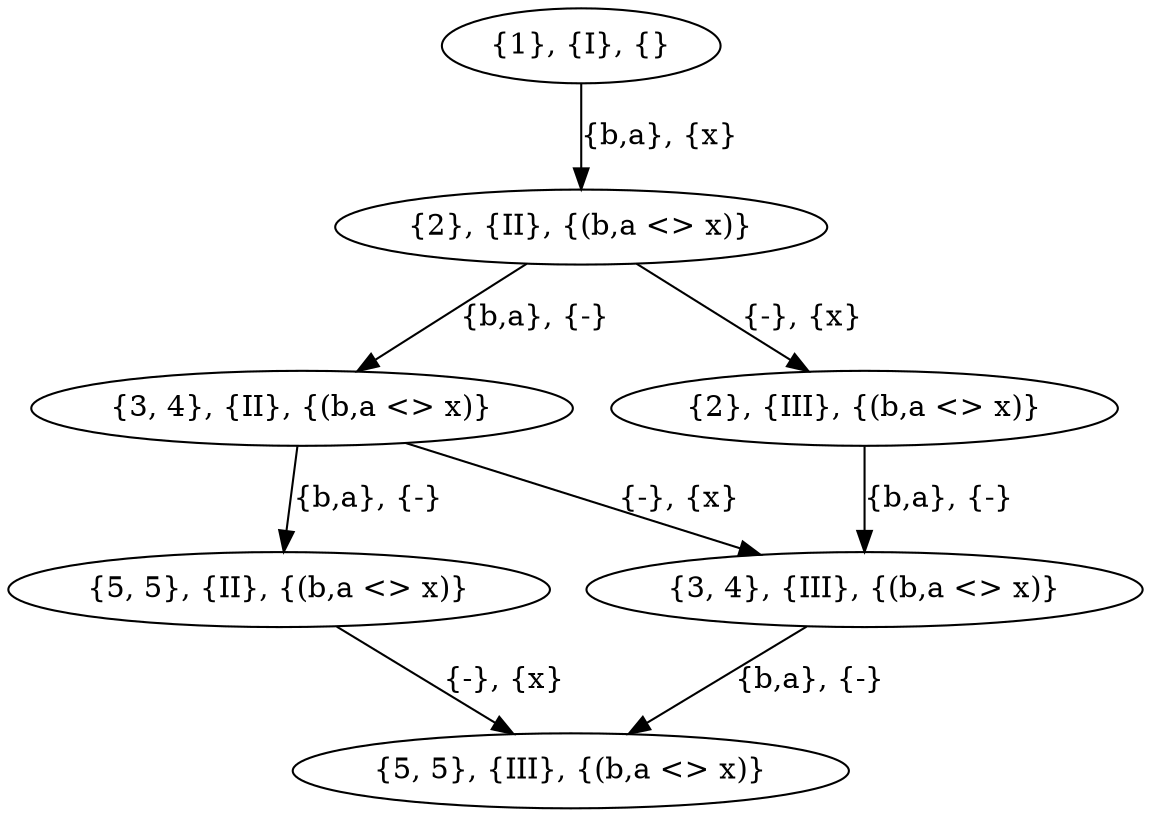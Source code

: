 digraph {
  "{1}, {I}, {}" [role="start"]
  "{5, 5}, {III}, {(b,a <> x)}" [role="end"]

  "{1}, {I}, {}" ->  "{2}, {II}, {(b,a <> x)}" [label="{b,a}, {x}", gp1="b,a", gp2="x"]

  "{2}, {II}, {(b,a <> x)}" ->  "{3, 4}, {II}, {(b,a <> x)}" [label="{b,a}, {-}", gp1="b,a", gp2="-"]
  "{2}, {II}, {(b,a <> x)}" ->  "{2}, {III}, {(b,a <> x)}" [label="{-}, {x}", gp1="-", gp2="x"]

  "{3, 4}, {II}, {(b,a <> x)}" ->  "{5, 5}, {II}, {(b,a <> x)}" [label="{b,a}, {-}", gp1="b,a", gp2="-"]
  "{3, 4}, {II}, {(b,a <> x)}" ->  "{3, 4}, {III}, {(b,a <> x)}" [label="{-}, {x}", gp1="-", gp2="x"]

  "{2}, {III}, {(b,a <> x)}" ->  "{3, 4}, {III}, {(b,a <> x)}" [label="{b,a}, {-}", gp1="b,a", gp2="-"]

  "{5, 5}, {II}, {(b,a <> x)}" ->  "{5, 5}, {III}, {(b,a <> x)}" [label="{-}, {x}", gp1="-", gp2="x"]

  "{3, 4}, {III}, {(b,a <> x)}" ->  "{5, 5}, {III}, {(b,a <> x)}" [label="{b,a}, {-}", gp1="b,a", gp2="-"]

}
